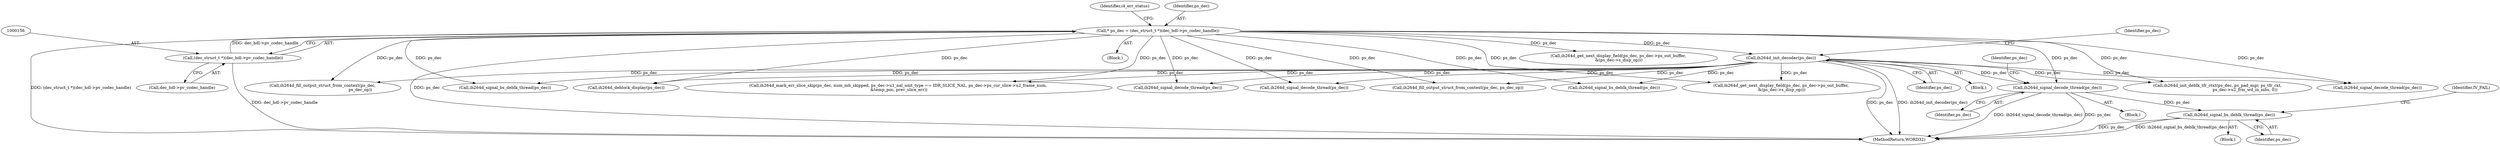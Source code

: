digraph "0_Android_7554755536019e439433c515eeb44e701fb3bfb2@API" {
"1001407" [label="(Call,ih264d_signal_bs_deblk_thread(ps_dec))"];
"1001398" [label="(Call,ih264d_signal_decode_thread(ps_dec))"];
"1000896" [label="(Call,ih264d_init_decoder(ps_dec))"];
"1000153" [label="(Call,* ps_dec = (dec_struct_t *)(dec_hdl->pv_codec_handle))"];
"1000155" [label="(Call,(dec_struct_t *)(dec_hdl->pv_codec_handle))"];
"1000900" [label="(Identifier,ps_dec)"];
"1000155" [label="(Call,(dec_struct_t *)(dec_hdl->pv_codec_handle))"];
"1001248" [label="(Call,ih264d_fill_output_struct_from_context(ps_dec,\n                                                           ps_dec_op))"];
"1001408" [label="(Identifier,ps_dec)"];
"1001802" [label="(Call,ih264d_signal_bs_deblk_thread(ps_dec))"];
"1001858" [label="(Call,ih264d_deblock_display(ps_dec))"];
"1001399" [label="(Identifier,ps_dec)"];
"1000157" [label="(Call,dec_hdl->pv_codec_handle)"];
"1002142" [label="(MethodReturn,WORD32)"];
"1000151" [label="(Block,)"];
"1001369" [label="(Block,)"];
"1000162" [label="(Identifier,i4_err_status)"];
"1001523" [label="(Call,ih264d_mark_err_slice_skip(ps_dec, num_mb_skipped, ps_dec->u1_nal_unit_type == IDR_SLICE_NAL, ps_dec->ps_cur_slice->u2_frame_num,\n &temp_poc, prev_slice_err))"];
"1001184" [label="(Call,ih264d_signal_decode_thread(ps_dec))"];
"1001694" [label="(Call,ih264d_signal_decode_thread(ps_dec))"];
"1000897" [label="(Identifier,ps_dec)"];
"1000153" [label="(Call,* ps_dec = (dec_struct_t *)(dec_hdl->pv_codec_handle))"];
"1001406" [label="(Block,)"];
"1001403" [label="(Identifier,ps_dec)"];
"1002022" [label="(Call,ih264d_fill_output_struct_from_context(ps_dec, ps_dec_op))"];
"1001980" [label="(Call,ih264d_signal_bs_deblk_thread(ps_dec))"];
"1000896" [label="(Call,ih264d_init_decoder(ps_dec))"];
"1001407" [label="(Call,ih264d_signal_bs_deblk_thread(ps_dec))"];
"1000713" [label="(Call,ih264d_get_next_display_field(ps_dec, ps_dec->ps_out_buffer,\n &(ps_dec->s_disp_op)))"];
"1001994" [label="(Call,ih264d_get_next_display_field(ps_dec, ps_dec->ps_out_buffer,\n &(ps_dec->s_disp_op)))"];
"1001660" [label="(Call,ih264d_init_deblk_tfr_ctxt(ps_dec, ps_pad_mgr, ps_tfr_cxt,\n                                           ps_dec->u2_frm_wd_in_mbs, 0))"];
"1001571" [label="(Call,ih264d_signal_decode_thread(ps_dec))"];
"1000895" [label="(Block,)"];
"1001410" [label="(Identifier,IV_FAIL)"];
"1000154" [label="(Identifier,ps_dec)"];
"1001398" [label="(Call,ih264d_signal_decode_thread(ps_dec))"];
"1001407" -> "1001406"  [label="AST: "];
"1001407" -> "1001408"  [label="CFG: "];
"1001408" -> "1001407"  [label="AST: "];
"1001410" -> "1001407"  [label="CFG: "];
"1001407" -> "1002142"  [label="DDG: ps_dec"];
"1001407" -> "1002142"  [label="DDG: ih264d_signal_bs_deblk_thread(ps_dec)"];
"1001398" -> "1001407"  [label="DDG: ps_dec"];
"1001398" -> "1001369"  [label="AST: "];
"1001398" -> "1001399"  [label="CFG: "];
"1001399" -> "1001398"  [label="AST: "];
"1001403" -> "1001398"  [label="CFG: "];
"1001398" -> "1002142"  [label="DDG: ih264d_signal_decode_thread(ps_dec)"];
"1001398" -> "1002142"  [label="DDG: ps_dec"];
"1000896" -> "1001398"  [label="DDG: ps_dec"];
"1000153" -> "1001398"  [label="DDG: ps_dec"];
"1000896" -> "1000895"  [label="AST: "];
"1000896" -> "1000897"  [label="CFG: "];
"1000897" -> "1000896"  [label="AST: "];
"1000900" -> "1000896"  [label="CFG: "];
"1000896" -> "1002142"  [label="DDG: ps_dec"];
"1000896" -> "1002142"  [label="DDG: ih264d_init_decoder(ps_dec)"];
"1000153" -> "1000896"  [label="DDG: ps_dec"];
"1000896" -> "1001184"  [label="DDG: ps_dec"];
"1000896" -> "1001248"  [label="DDG: ps_dec"];
"1000896" -> "1001523"  [label="DDG: ps_dec"];
"1000896" -> "1001571"  [label="DDG: ps_dec"];
"1000896" -> "1001660"  [label="DDG: ps_dec"];
"1000896" -> "1001694"  [label="DDG: ps_dec"];
"1000896" -> "1001802"  [label="DDG: ps_dec"];
"1000896" -> "1001858"  [label="DDG: ps_dec"];
"1000896" -> "1001980"  [label="DDG: ps_dec"];
"1000896" -> "1001994"  [label="DDG: ps_dec"];
"1000896" -> "1002022"  [label="DDG: ps_dec"];
"1000153" -> "1000151"  [label="AST: "];
"1000153" -> "1000155"  [label="CFG: "];
"1000154" -> "1000153"  [label="AST: "];
"1000155" -> "1000153"  [label="AST: "];
"1000162" -> "1000153"  [label="CFG: "];
"1000153" -> "1002142"  [label="DDG: (dec_struct_t *)(dec_hdl->pv_codec_handle)"];
"1000153" -> "1002142"  [label="DDG: ps_dec"];
"1000155" -> "1000153"  [label="DDG: dec_hdl->pv_codec_handle"];
"1000153" -> "1000713"  [label="DDG: ps_dec"];
"1000153" -> "1001184"  [label="DDG: ps_dec"];
"1000153" -> "1001248"  [label="DDG: ps_dec"];
"1000153" -> "1001523"  [label="DDG: ps_dec"];
"1000153" -> "1001571"  [label="DDG: ps_dec"];
"1000153" -> "1001660"  [label="DDG: ps_dec"];
"1000153" -> "1001694"  [label="DDG: ps_dec"];
"1000153" -> "1001802"  [label="DDG: ps_dec"];
"1000153" -> "1001858"  [label="DDG: ps_dec"];
"1000153" -> "1001980"  [label="DDG: ps_dec"];
"1000153" -> "1001994"  [label="DDG: ps_dec"];
"1000153" -> "1002022"  [label="DDG: ps_dec"];
"1000155" -> "1000157"  [label="CFG: "];
"1000156" -> "1000155"  [label="AST: "];
"1000157" -> "1000155"  [label="AST: "];
"1000155" -> "1002142"  [label="DDG: dec_hdl->pv_codec_handle"];
}
